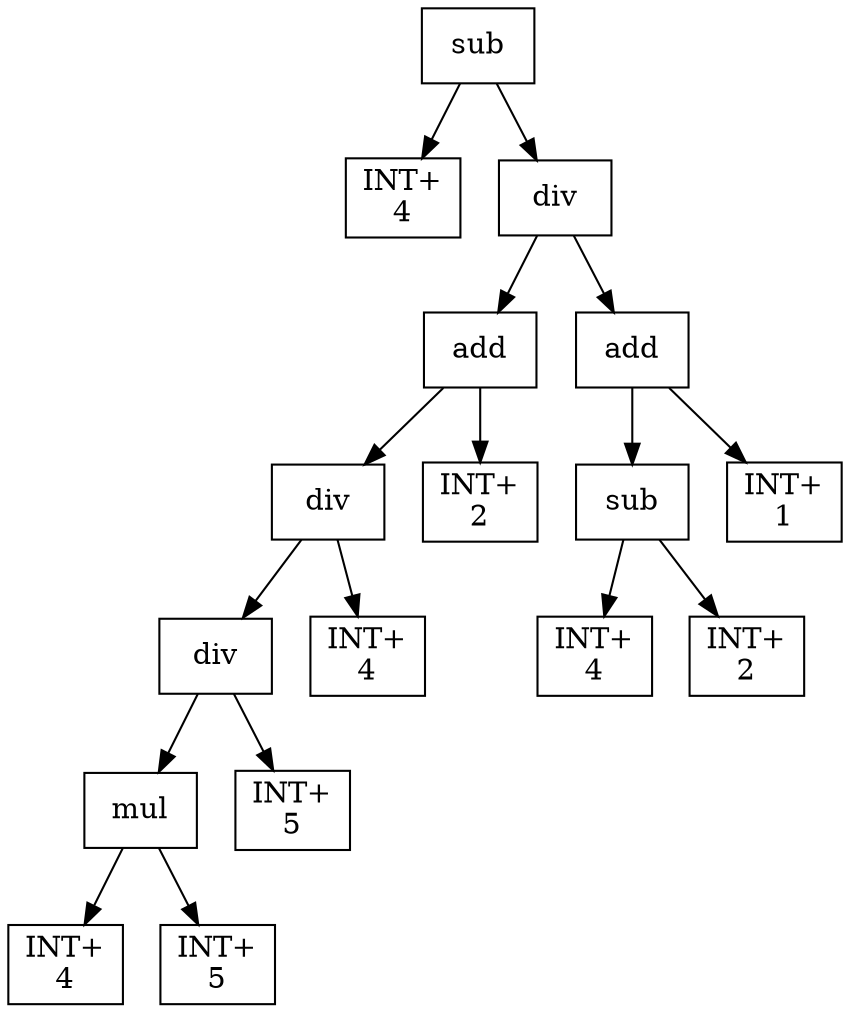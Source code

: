 digraph expr {
  node [shape=box];
  n1 [label="sub"];
  n2 [label="INT+\n4"];
  n3 [label="div"];
  n4 [label="add"];
  n5 [label="div"];
  n6 [label="div"];
  n7 [label="mul"];
  n8 [label="INT+\n4"];
  n9 [label="INT+\n5"];
  n7 -> n8;
  n7 -> n9;
  n10 [label="INT+\n5"];
  n6 -> n7;
  n6 -> n10;
  n11 [label="INT+\n4"];
  n5 -> n6;
  n5 -> n11;
  n12 [label="INT+\n2"];
  n4 -> n5;
  n4 -> n12;
  n13 [label="add"];
  n14 [label="sub"];
  n15 [label="INT+\n4"];
  n16 [label="INT+\n2"];
  n14 -> n15;
  n14 -> n16;
  n17 [label="INT+\n1"];
  n13 -> n14;
  n13 -> n17;
  n3 -> n4;
  n3 -> n13;
  n1 -> n2;
  n1 -> n3;
}